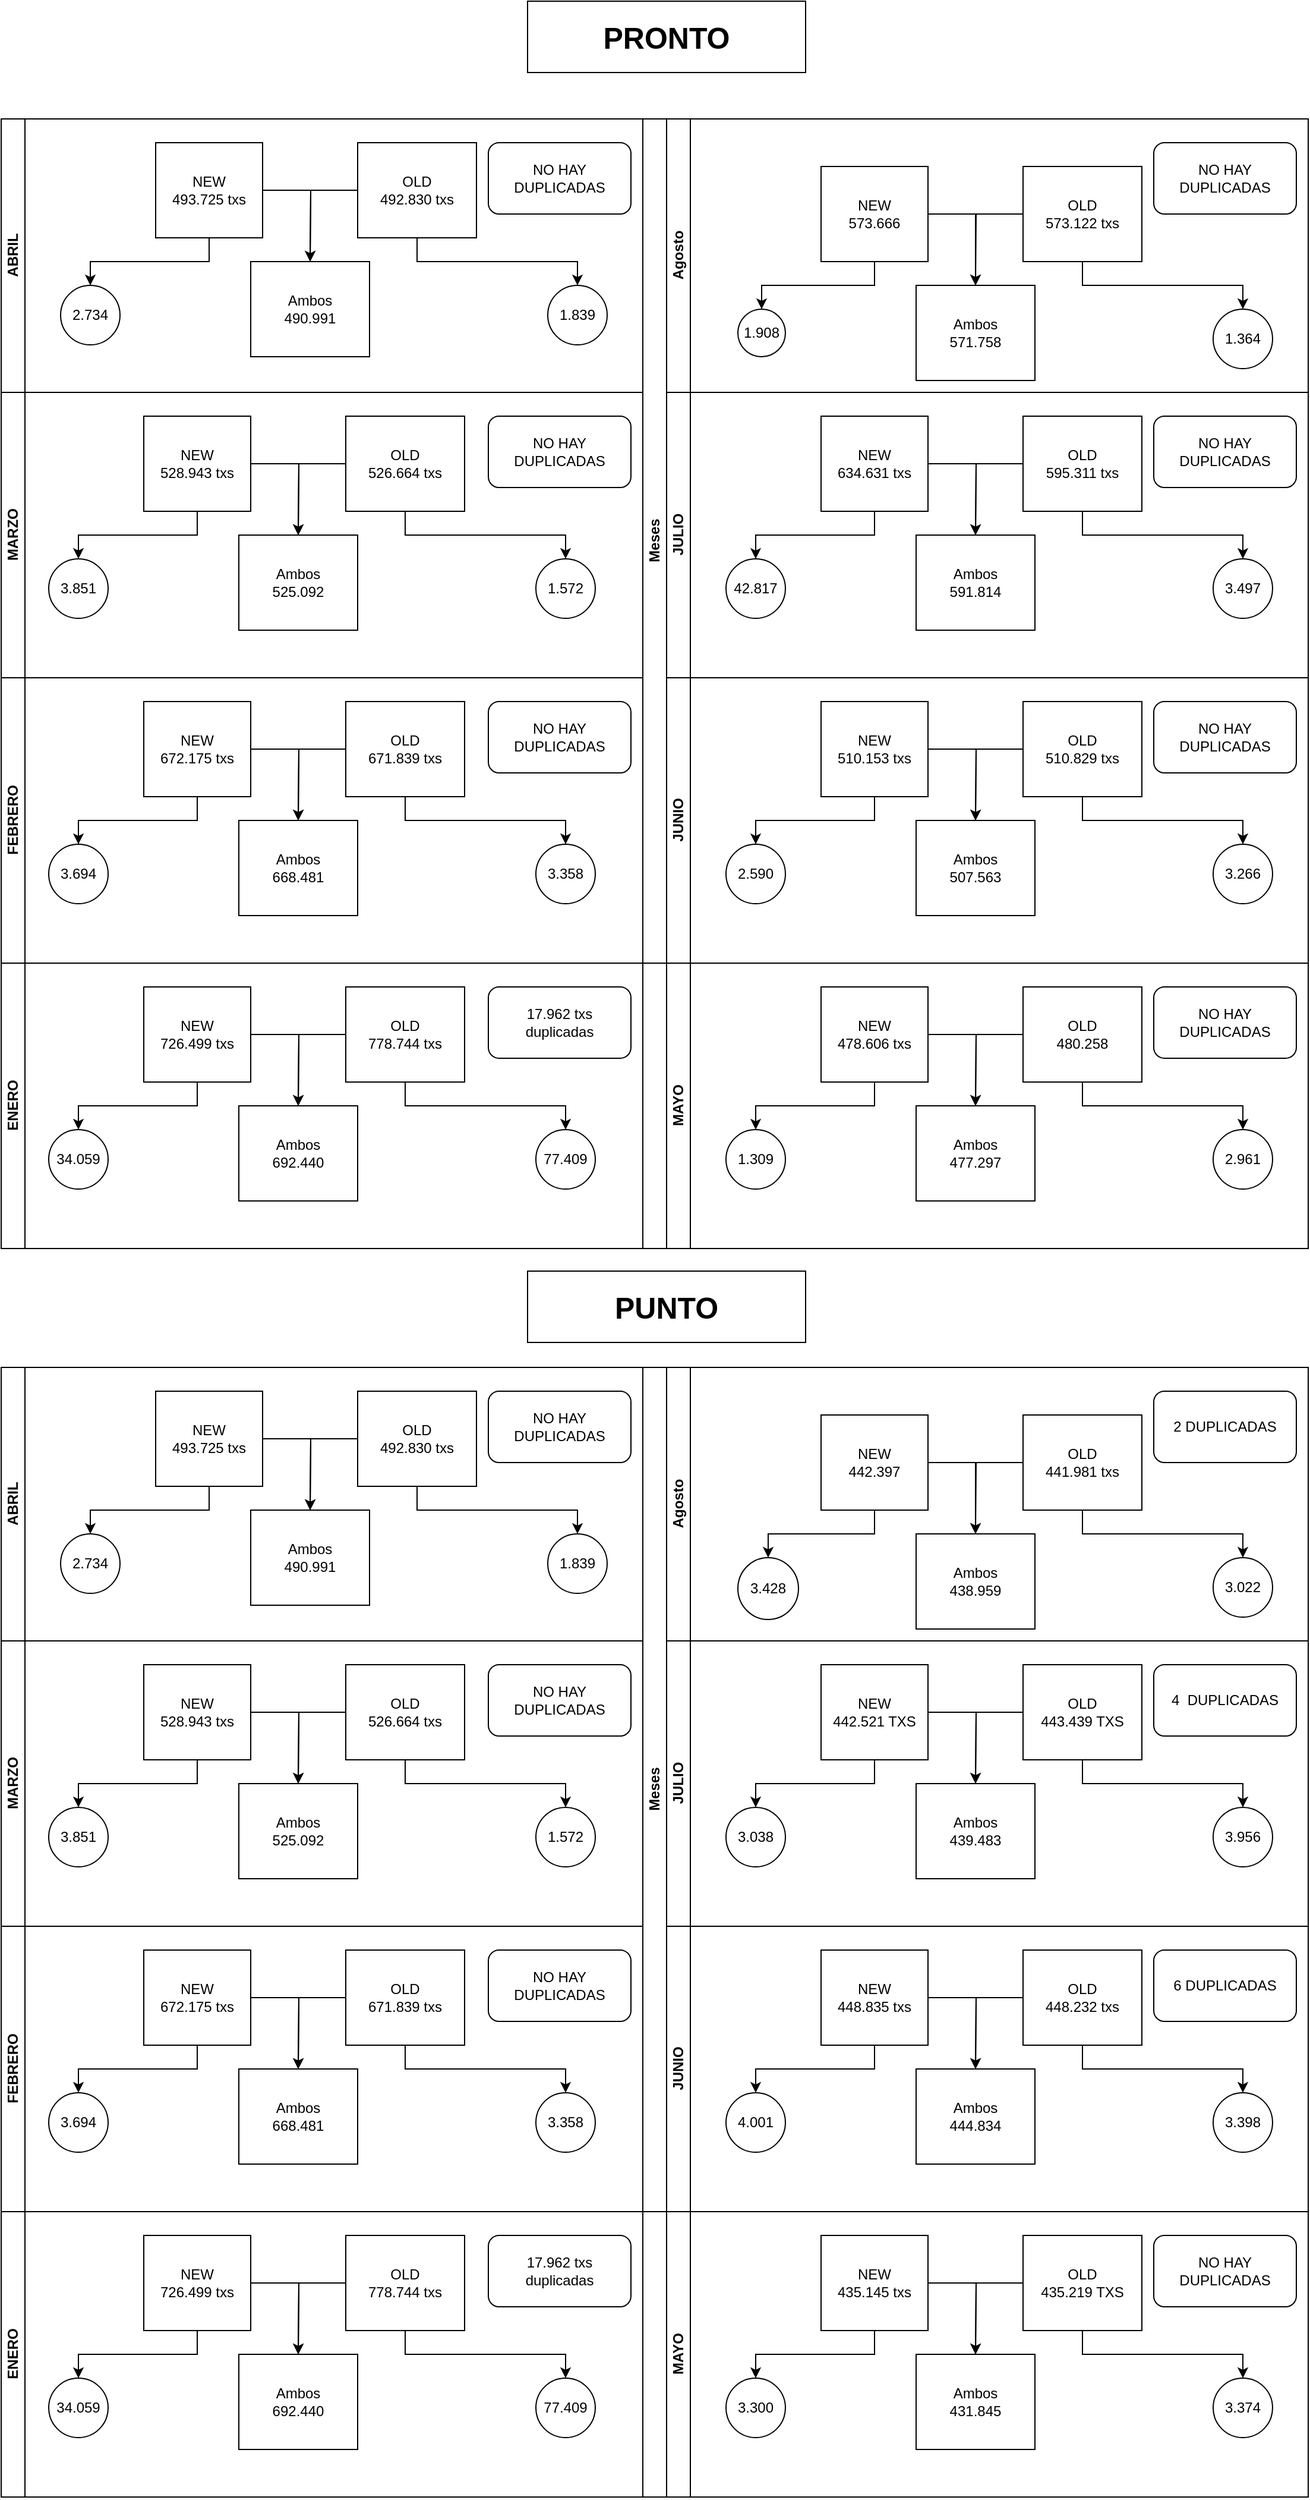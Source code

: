 <mxfile version="21.7.5" type="github">
  <diagram id="prtHgNgQTEPvFCAcTncT" name="Page-1">
    <mxGraphModel dx="1416" dy="818" grid="0" gridSize="10" guides="1" tooltips="1" connect="1" arrows="1" fold="1" page="0" pageScale="1" pageWidth="827" pageHeight="1169" background="#FFFFFF" math="0" shadow="0">
      <root>
        <mxCell id="0" />
        <mxCell id="1" parent="0" />
        <mxCell id="dNxyNK7c78bLwvsdeMH5-19" value="Meses" style="swimlane;html=1;childLayout=stackLayout;resizeParent=1;resizeParentMax=0;horizontal=0;startSize=20;horizontalStack=0;" parent="1" vertex="1">
          <mxGeometry x="120" y="130" width="560" height="710" as="geometry" />
        </mxCell>
        <mxCell id="dNxyNK7c78bLwvsdeMH5-20" value="Agosto" style="swimlane;html=1;startSize=20;horizontal=0;" parent="dNxyNK7c78bLwvsdeMH5-19" vertex="1">
          <mxGeometry x="20" width="540" height="230" as="geometry">
            <mxRectangle x="20" width="430" height="30" as="alternateBounds" />
          </mxGeometry>
        </mxCell>
        <mxCell id="dNxyNK7c78bLwvsdeMH5-23" value="1.908" style="ellipse;whiteSpace=wrap;html=1;" parent="dNxyNK7c78bLwvsdeMH5-20" vertex="1">
          <mxGeometry x="60" y="160" width="40" height="40" as="geometry" />
        </mxCell>
        <mxCell id="cmb3pofcOGrc_Z4E56Mk-3" style="edgeStyle=orthogonalEdgeStyle;rounded=0;orthogonalLoop=1;jettySize=auto;html=1;exitX=0.5;exitY=1;exitDx=0;exitDy=0;entryX=0.5;entryY=0;entryDx=0;entryDy=0;" parent="dNxyNK7c78bLwvsdeMH5-20" source="dNxyNK7c78bLwvsdeMH5-24" target="dNxyNK7c78bLwvsdeMH5-23" edge="1">
          <mxGeometry relative="1" as="geometry" />
        </mxCell>
        <mxCell id="cmb3pofcOGrc_Z4E56Mk-10" style="edgeStyle=orthogonalEdgeStyle;rounded=0;orthogonalLoop=1;jettySize=auto;html=1;exitX=1;exitY=0.5;exitDx=0;exitDy=0;entryX=0.5;entryY=0;entryDx=0;entryDy=0;" parent="dNxyNK7c78bLwvsdeMH5-20" source="dNxyNK7c78bLwvsdeMH5-24" target="cmb3pofcOGrc_Z4E56Mk-6" edge="1">
          <mxGeometry relative="1" as="geometry" />
        </mxCell>
        <mxCell id="dNxyNK7c78bLwvsdeMH5-24" value="NEW&lt;br&gt;573.666" style="rounded=0;whiteSpace=wrap;html=1;fontFamily=Helvetica;fontSize=12;fontColor=#000000;align=center;" parent="dNxyNK7c78bLwvsdeMH5-20" vertex="1">
          <mxGeometry x="130" y="40" width="90" height="80" as="geometry" />
        </mxCell>
        <mxCell id="cmb3pofcOGrc_Z4E56Mk-5" style="edgeStyle=orthogonalEdgeStyle;rounded=0;orthogonalLoop=1;jettySize=auto;html=1;exitX=0.5;exitY=1;exitDx=0;exitDy=0;entryX=0.5;entryY=0;entryDx=0;entryDy=0;" parent="dNxyNK7c78bLwvsdeMH5-20" source="dNxyNK7c78bLwvsdeMH5-30" target="dNxyNK7c78bLwvsdeMH5-32" edge="1">
          <mxGeometry relative="1" as="geometry" />
        </mxCell>
        <mxCell id="cmb3pofcOGrc_Z4E56Mk-11" style="edgeStyle=orthogonalEdgeStyle;rounded=0;orthogonalLoop=1;jettySize=auto;html=1;exitX=0;exitY=0.5;exitDx=0;exitDy=0;" parent="dNxyNK7c78bLwvsdeMH5-20" source="dNxyNK7c78bLwvsdeMH5-30" edge="1">
          <mxGeometry relative="1" as="geometry">
            <mxPoint x="260" y="140" as="targetPoint" />
          </mxGeometry>
        </mxCell>
        <mxCell id="dNxyNK7c78bLwvsdeMH5-30" value="OLD&lt;br&gt;573.122&amp;nbsp;txs" style="rounded=0;whiteSpace=wrap;html=1;fontFamily=Helvetica;fontSize=12;fontColor=#000000;align=center;" parent="dNxyNK7c78bLwvsdeMH5-20" vertex="1">
          <mxGeometry x="300" y="40" width="100" height="80" as="geometry" />
        </mxCell>
        <mxCell id="dNxyNK7c78bLwvsdeMH5-32" value="1.364" style="ellipse;whiteSpace=wrap;html=1;" parent="dNxyNK7c78bLwvsdeMH5-20" vertex="1">
          <mxGeometry x="460" y="160" width="50" height="50" as="geometry" />
        </mxCell>
        <mxCell id="cmb3pofcOGrc_Z4E56Mk-6" value="Ambos&lt;br&gt;571.758" style="rounded=0;whiteSpace=wrap;html=1;fontFamily=Helvetica;fontSize=12;fontColor=#000000;align=center;" parent="dNxyNK7c78bLwvsdeMH5-20" vertex="1">
          <mxGeometry x="210" y="140" width="100" height="80" as="geometry" />
        </mxCell>
        <mxCell id="cmb3pofcOGrc_Z4E56Mk-22" value="NO HAY DUPLICADAS" style="rounded=1;whiteSpace=wrap;html=1;" parent="dNxyNK7c78bLwvsdeMH5-20" vertex="1">
          <mxGeometry x="410" y="20" width="120" height="60" as="geometry" />
        </mxCell>
        <mxCell id="dNxyNK7c78bLwvsdeMH5-21" value="JULIO&lt;br&gt;" style="swimlane;html=1;startSize=20;horizontal=0;" parent="dNxyNK7c78bLwvsdeMH5-19" vertex="1">
          <mxGeometry x="20" y="230" width="540" height="240" as="geometry" />
        </mxCell>
        <mxCell id="cmb3pofcOGrc_Z4E56Mk-13" value="42.817" style="ellipse;whiteSpace=wrap;html=1;" parent="dNxyNK7c78bLwvsdeMH5-21" vertex="1">
          <mxGeometry x="50" y="140" width="50" height="50" as="geometry" />
        </mxCell>
        <mxCell id="cmb3pofcOGrc_Z4E56Mk-14" style="edgeStyle=orthogonalEdgeStyle;rounded=0;orthogonalLoop=1;jettySize=auto;html=1;exitX=0.5;exitY=1;exitDx=0;exitDy=0;entryX=0.5;entryY=0;entryDx=0;entryDy=0;" parent="dNxyNK7c78bLwvsdeMH5-21" source="cmb3pofcOGrc_Z4E56Mk-16" target="cmb3pofcOGrc_Z4E56Mk-13" edge="1">
          <mxGeometry relative="1" as="geometry" />
        </mxCell>
        <mxCell id="cmb3pofcOGrc_Z4E56Mk-15" style="edgeStyle=orthogonalEdgeStyle;rounded=0;orthogonalLoop=1;jettySize=auto;html=1;exitX=1;exitY=0.5;exitDx=0;exitDy=0;entryX=0.5;entryY=0;entryDx=0;entryDy=0;" parent="dNxyNK7c78bLwvsdeMH5-21" source="cmb3pofcOGrc_Z4E56Mk-16" edge="1">
          <mxGeometry relative="1" as="geometry">
            <mxPoint x="260" y="120" as="targetPoint" />
          </mxGeometry>
        </mxCell>
        <mxCell id="cmb3pofcOGrc_Z4E56Mk-16" value="NEW&lt;br&gt;634.631 txs" style="rounded=0;whiteSpace=wrap;html=1;fontFamily=Helvetica;fontSize=12;fontColor=#000000;align=center;" parent="dNxyNK7c78bLwvsdeMH5-21" vertex="1">
          <mxGeometry x="130" y="20" width="90" height="80" as="geometry" />
        </mxCell>
        <mxCell id="cmb3pofcOGrc_Z4E56Mk-18" style="edgeStyle=orthogonalEdgeStyle;rounded=0;orthogonalLoop=1;jettySize=auto;html=1;exitX=0;exitY=0.5;exitDx=0;exitDy=0;" parent="dNxyNK7c78bLwvsdeMH5-21" source="cmb3pofcOGrc_Z4E56Mk-19" edge="1">
          <mxGeometry relative="1" as="geometry">
            <mxPoint x="260" y="120" as="targetPoint" />
          </mxGeometry>
        </mxCell>
        <mxCell id="cmb3pofcOGrc_Z4E56Mk-19" value="OLD&lt;br&gt;595.311 txs" style="rounded=0;whiteSpace=wrap;html=1;fontFamily=Helvetica;fontSize=12;fontColor=#000000;align=center;" parent="dNxyNK7c78bLwvsdeMH5-21" vertex="1">
          <mxGeometry x="300" y="20" width="100" height="80" as="geometry" />
        </mxCell>
        <mxCell id="cmb3pofcOGrc_Z4E56Mk-20" value="3.497" style="ellipse;whiteSpace=wrap;html=1;" parent="dNxyNK7c78bLwvsdeMH5-21" vertex="1">
          <mxGeometry x="460" y="140" width="50" height="50" as="geometry" />
        </mxCell>
        <mxCell id="cmb3pofcOGrc_Z4E56Mk-17" style="edgeStyle=orthogonalEdgeStyle;rounded=0;orthogonalLoop=1;jettySize=auto;html=1;exitX=0.5;exitY=1;exitDx=0;exitDy=0;entryX=0.5;entryY=0;entryDx=0;entryDy=0;" parent="dNxyNK7c78bLwvsdeMH5-21" source="cmb3pofcOGrc_Z4E56Mk-19" target="cmb3pofcOGrc_Z4E56Mk-20" edge="1">
          <mxGeometry relative="1" as="geometry" />
        </mxCell>
        <mxCell id="cmb3pofcOGrc_Z4E56Mk-23" value="NO HAY DUPLICADAS" style="rounded=1;whiteSpace=wrap;html=1;" parent="dNxyNK7c78bLwvsdeMH5-21" vertex="1">
          <mxGeometry x="410" y="20" width="120" height="60" as="geometry" />
        </mxCell>
        <mxCell id="cmb3pofcOGrc_Z4E56Mk-24" value="Ambos&lt;br&gt;591.814" style="rounded=0;whiteSpace=wrap;html=1;fontFamily=Helvetica;fontSize=12;fontColor=#000000;align=center;" parent="dNxyNK7c78bLwvsdeMH5-21" vertex="1">
          <mxGeometry x="210" y="120" width="100" height="80" as="geometry" />
        </mxCell>
        <mxCell id="dNxyNK7c78bLwvsdeMH5-22" value="JUNIO" style="swimlane;html=1;startSize=20;horizontal=0;" parent="dNxyNK7c78bLwvsdeMH5-19" vertex="1">
          <mxGeometry x="20" y="470" width="540" height="240" as="geometry" />
        </mxCell>
        <mxCell id="cmb3pofcOGrc_Z4E56Mk-25" value="2.590" style="ellipse;whiteSpace=wrap;html=1;" parent="dNxyNK7c78bLwvsdeMH5-22" vertex="1">
          <mxGeometry x="50" y="140" width="50" height="50" as="geometry" />
        </mxCell>
        <mxCell id="cmb3pofcOGrc_Z4E56Mk-26" style="edgeStyle=orthogonalEdgeStyle;rounded=0;orthogonalLoop=1;jettySize=auto;html=1;exitX=0.5;exitY=1;exitDx=0;exitDy=0;entryX=0.5;entryY=0;entryDx=0;entryDy=0;" parent="dNxyNK7c78bLwvsdeMH5-22" source="cmb3pofcOGrc_Z4E56Mk-28" target="cmb3pofcOGrc_Z4E56Mk-25" edge="1">
          <mxGeometry relative="1" as="geometry" />
        </mxCell>
        <mxCell id="cmb3pofcOGrc_Z4E56Mk-27" style="edgeStyle=orthogonalEdgeStyle;rounded=0;orthogonalLoop=1;jettySize=auto;html=1;exitX=1;exitY=0.5;exitDx=0;exitDy=0;entryX=0.5;entryY=0;entryDx=0;entryDy=0;" parent="dNxyNK7c78bLwvsdeMH5-22" source="cmb3pofcOGrc_Z4E56Mk-28" edge="1">
          <mxGeometry relative="1" as="geometry">
            <mxPoint x="260" y="120" as="targetPoint" />
          </mxGeometry>
        </mxCell>
        <mxCell id="cmb3pofcOGrc_Z4E56Mk-28" value="NEW&lt;br&gt;510.153 txs" style="rounded=0;whiteSpace=wrap;html=1;fontFamily=Helvetica;fontSize=12;fontColor=#000000;align=center;" parent="dNxyNK7c78bLwvsdeMH5-22" vertex="1">
          <mxGeometry x="130" y="20" width="90" height="80" as="geometry" />
        </mxCell>
        <mxCell id="cmb3pofcOGrc_Z4E56Mk-29" style="edgeStyle=orthogonalEdgeStyle;rounded=0;orthogonalLoop=1;jettySize=auto;html=1;exitX=0;exitY=0.5;exitDx=0;exitDy=0;" parent="dNxyNK7c78bLwvsdeMH5-22" source="cmb3pofcOGrc_Z4E56Mk-30" edge="1">
          <mxGeometry relative="1" as="geometry">
            <mxPoint x="260" y="120" as="targetPoint" />
          </mxGeometry>
        </mxCell>
        <mxCell id="cmb3pofcOGrc_Z4E56Mk-30" value="OLD&lt;br&gt;510.829 txs" style="rounded=0;whiteSpace=wrap;html=1;fontFamily=Helvetica;fontSize=12;fontColor=#000000;align=center;" parent="dNxyNK7c78bLwvsdeMH5-22" vertex="1">
          <mxGeometry x="300" y="20" width="100" height="80" as="geometry" />
        </mxCell>
        <mxCell id="cmb3pofcOGrc_Z4E56Mk-31" value="3.266" style="ellipse;whiteSpace=wrap;html=1;" parent="dNxyNK7c78bLwvsdeMH5-22" vertex="1">
          <mxGeometry x="460" y="140" width="50" height="50" as="geometry" />
        </mxCell>
        <mxCell id="cmb3pofcOGrc_Z4E56Mk-32" style="edgeStyle=orthogonalEdgeStyle;rounded=0;orthogonalLoop=1;jettySize=auto;html=1;exitX=0.5;exitY=1;exitDx=0;exitDy=0;entryX=0.5;entryY=0;entryDx=0;entryDy=0;" parent="dNxyNK7c78bLwvsdeMH5-22" source="cmb3pofcOGrc_Z4E56Mk-30" target="cmb3pofcOGrc_Z4E56Mk-31" edge="1">
          <mxGeometry relative="1" as="geometry" />
        </mxCell>
        <mxCell id="cmb3pofcOGrc_Z4E56Mk-33" value="NO HAY DUPLICADAS" style="rounded=1;whiteSpace=wrap;html=1;" parent="dNxyNK7c78bLwvsdeMH5-22" vertex="1">
          <mxGeometry x="410" y="20" width="120" height="60" as="geometry" />
        </mxCell>
        <mxCell id="cmb3pofcOGrc_Z4E56Mk-34" value="Ambos&lt;br&gt;507.563" style="rounded=0;whiteSpace=wrap;html=1;fontFamily=Helvetica;fontSize=12;fontColor=#000000;align=center;" parent="dNxyNK7c78bLwvsdeMH5-22" vertex="1">
          <mxGeometry x="210" y="120" width="100" height="80" as="geometry" />
        </mxCell>
        <mxCell id="cmb3pofcOGrc_Z4E56Mk-35" value="MAYO" style="swimlane;html=1;startSize=20;horizontal=0;" parent="1" vertex="1">
          <mxGeometry x="140" y="840" width="540" height="240" as="geometry" />
        </mxCell>
        <mxCell id="cmb3pofcOGrc_Z4E56Mk-36" value="1.309" style="ellipse;whiteSpace=wrap;html=1;" parent="cmb3pofcOGrc_Z4E56Mk-35" vertex="1">
          <mxGeometry x="50" y="140" width="50" height="50" as="geometry" />
        </mxCell>
        <mxCell id="cmb3pofcOGrc_Z4E56Mk-37" style="edgeStyle=orthogonalEdgeStyle;rounded=0;orthogonalLoop=1;jettySize=auto;html=1;exitX=0.5;exitY=1;exitDx=0;exitDy=0;entryX=0.5;entryY=0;entryDx=0;entryDy=0;" parent="cmb3pofcOGrc_Z4E56Mk-35" source="cmb3pofcOGrc_Z4E56Mk-39" target="cmb3pofcOGrc_Z4E56Mk-36" edge="1">
          <mxGeometry relative="1" as="geometry" />
        </mxCell>
        <mxCell id="cmb3pofcOGrc_Z4E56Mk-38" style="edgeStyle=orthogonalEdgeStyle;rounded=0;orthogonalLoop=1;jettySize=auto;html=1;exitX=1;exitY=0.5;exitDx=0;exitDy=0;entryX=0.5;entryY=0;entryDx=0;entryDy=0;" parent="cmb3pofcOGrc_Z4E56Mk-35" source="cmb3pofcOGrc_Z4E56Mk-39" edge="1">
          <mxGeometry relative="1" as="geometry">
            <mxPoint x="260" y="120" as="targetPoint" />
          </mxGeometry>
        </mxCell>
        <mxCell id="cmb3pofcOGrc_Z4E56Mk-39" value="NEW&lt;br&gt;478.606 txs" style="rounded=0;whiteSpace=wrap;html=1;fontFamily=Helvetica;fontSize=12;fontColor=#000000;align=center;" parent="cmb3pofcOGrc_Z4E56Mk-35" vertex="1">
          <mxGeometry x="130" y="20" width="90" height="80" as="geometry" />
        </mxCell>
        <mxCell id="cmb3pofcOGrc_Z4E56Mk-40" style="edgeStyle=orthogonalEdgeStyle;rounded=0;orthogonalLoop=1;jettySize=auto;html=1;exitX=0;exitY=0.5;exitDx=0;exitDy=0;" parent="cmb3pofcOGrc_Z4E56Mk-35" source="cmb3pofcOGrc_Z4E56Mk-41" edge="1">
          <mxGeometry relative="1" as="geometry">
            <mxPoint x="260" y="120" as="targetPoint" />
          </mxGeometry>
        </mxCell>
        <mxCell id="cmb3pofcOGrc_Z4E56Mk-41" value="OLD&lt;br&gt;480.258" style="rounded=0;whiteSpace=wrap;html=1;fontFamily=Helvetica;fontSize=12;fontColor=#000000;align=center;" parent="cmb3pofcOGrc_Z4E56Mk-35" vertex="1">
          <mxGeometry x="300" y="20" width="100" height="80" as="geometry" />
        </mxCell>
        <mxCell id="cmb3pofcOGrc_Z4E56Mk-42" value="2.961" style="ellipse;whiteSpace=wrap;html=1;" parent="cmb3pofcOGrc_Z4E56Mk-35" vertex="1">
          <mxGeometry x="460" y="140" width="50" height="50" as="geometry" />
        </mxCell>
        <mxCell id="cmb3pofcOGrc_Z4E56Mk-43" style="edgeStyle=orthogonalEdgeStyle;rounded=0;orthogonalLoop=1;jettySize=auto;html=1;exitX=0.5;exitY=1;exitDx=0;exitDy=0;entryX=0.5;entryY=0;entryDx=0;entryDy=0;" parent="cmb3pofcOGrc_Z4E56Mk-35" source="cmb3pofcOGrc_Z4E56Mk-41" target="cmb3pofcOGrc_Z4E56Mk-42" edge="1">
          <mxGeometry relative="1" as="geometry" />
        </mxCell>
        <mxCell id="cmb3pofcOGrc_Z4E56Mk-44" value="NO HAY DUPLICADAS" style="rounded=1;whiteSpace=wrap;html=1;" parent="cmb3pofcOGrc_Z4E56Mk-35" vertex="1">
          <mxGeometry x="410" y="20" width="120" height="60" as="geometry" />
        </mxCell>
        <mxCell id="cmb3pofcOGrc_Z4E56Mk-45" value="Ambos&lt;br&gt;477.297" style="rounded=0;whiteSpace=wrap;html=1;fontFamily=Helvetica;fontSize=12;fontColor=#000000;align=center;" parent="cmb3pofcOGrc_Z4E56Mk-35" vertex="1">
          <mxGeometry x="210" y="120" width="100" height="80" as="geometry" />
        </mxCell>
        <mxCell id="cmb3pofcOGrc_Z4E56Mk-46" value="ABRIL" style="swimlane;html=1;startSize=20;horizontal=0;" parent="1" vertex="1">
          <mxGeometry x="-420" y="130" width="540" height="230" as="geometry" />
        </mxCell>
        <mxCell id="cmb3pofcOGrc_Z4E56Mk-47" value="2.734" style="ellipse;whiteSpace=wrap;html=1;" parent="cmb3pofcOGrc_Z4E56Mk-46" vertex="1">
          <mxGeometry x="50" y="140" width="50" height="50" as="geometry" />
        </mxCell>
        <mxCell id="cmb3pofcOGrc_Z4E56Mk-48" style="edgeStyle=orthogonalEdgeStyle;rounded=0;orthogonalLoop=1;jettySize=auto;html=1;exitX=0.5;exitY=1;exitDx=0;exitDy=0;entryX=0.5;entryY=0;entryDx=0;entryDy=0;" parent="cmb3pofcOGrc_Z4E56Mk-46" source="cmb3pofcOGrc_Z4E56Mk-50" target="cmb3pofcOGrc_Z4E56Mk-47" edge="1">
          <mxGeometry relative="1" as="geometry" />
        </mxCell>
        <mxCell id="cmb3pofcOGrc_Z4E56Mk-49" style="edgeStyle=orthogonalEdgeStyle;rounded=0;orthogonalLoop=1;jettySize=auto;html=1;exitX=1;exitY=0.5;exitDx=0;exitDy=0;entryX=0.5;entryY=0;entryDx=0;entryDy=0;" parent="cmb3pofcOGrc_Z4E56Mk-46" source="cmb3pofcOGrc_Z4E56Mk-50" edge="1">
          <mxGeometry relative="1" as="geometry">
            <mxPoint x="260" y="120" as="targetPoint" />
          </mxGeometry>
        </mxCell>
        <mxCell id="cmb3pofcOGrc_Z4E56Mk-50" value="NEW&lt;br&gt;493.725 txs" style="rounded=0;whiteSpace=wrap;html=1;fontFamily=Helvetica;fontSize=12;fontColor=#000000;align=center;" parent="cmb3pofcOGrc_Z4E56Mk-46" vertex="1">
          <mxGeometry x="130" y="20" width="90" height="80" as="geometry" />
        </mxCell>
        <mxCell id="cmb3pofcOGrc_Z4E56Mk-51" style="edgeStyle=orthogonalEdgeStyle;rounded=0;orthogonalLoop=1;jettySize=auto;html=1;exitX=0;exitY=0.5;exitDx=0;exitDy=0;" parent="cmb3pofcOGrc_Z4E56Mk-46" source="cmb3pofcOGrc_Z4E56Mk-52" edge="1">
          <mxGeometry relative="1" as="geometry">
            <mxPoint x="260" y="120" as="targetPoint" />
          </mxGeometry>
        </mxCell>
        <mxCell id="cmb3pofcOGrc_Z4E56Mk-52" value="OLD&lt;br&gt;492.830 txs" style="rounded=0;whiteSpace=wrap;html=1;fontFamily=Helvetica;fontSize=12;fontColor=#000000;align=center;" parent="cmb3pofcOGrc_Z4E56Mk-46" vertex="1">
          <mxGeometry x="300" y="20" width="100" height="80" as="geometry" />
        </mxCell>
        <mxCell id="cmb3pofcOGrc_Z4E56Mk-53" value="1.839" style="ellipse;whiteSpace=wrap;html=1;" parent="cmb3pofcOGrc_Z4E56Mk-46" vertex="1">
          <mxGeometry x="460" y="140" width="50" height="50" as="geometry" />
        </mxCell>
        <mxCell id="cmb3pofcOGrc_Z4E56Mk-54" style="edgeStyle=orthogonalEdgeStyle;rounded=0;orthogonalLoop=1;jettySize=auto;html=1;exitX=0.5;exitY=1;exitDx=0;exitDy=0;entryX=0.5;entryY=0;entryDx=0;entryDy=0;" parent="cmb3pofcOGrc_Z4E56Mk-46" source="cmb3pofcOGrc_Z4E56Mk-52" target="cmb3pofcOGrc_Z4E56Mk-53" edge="1">
          <mxGeometry relative="1" as="geometry" />
        </mxCell>
        <mxCell id="cmb3pofcOGrc_Z4E56Mk-55" value="NO HAY DUPLICADAS" style="rounded=1;whiteSpace=wrap;html=1;" parent="cmb3pofcOGrc_Z4E56Mk-46" vertex="1">
          <mxGeometry x="410" y="20" width="120" height="60" as="geometry" />
        </mxCell>
        <mxCell id="cmb3pofcOGrc_Z4E56Mk-56" value="Ambos&lt;br&gt;490.991" style="rounded=0;whiteSpace=wrap;html=1;fontFamily=Helvetica;fontSize=12;fontColor=#000000;align=center;" parent="cmb3pofcOGrc_Z4E56Mk-46" vertex="1">
          <mxGeometry x="210" y="120" width="100" height="80" as="geometry" />
        </mxCell>
        <mxCell id="cmb3pofcOGrc_Z4E56Mk-57" value="MARZO" style="swimlane;html=1;startSize=20;horizontal=0;" parent="1" vertex="1">
          <mxGeometry x="-420" y="360" width="540" height="240" as="geometry">
            <mxRectangle x="-420" y="120" width="40" height="70" as="alternateBounds" />
          </mxGeometry>
        </mxCell>
        <mxCell id="cmb3pofcOGrc_Z4E56Mk-58" value="3.851" style="ellipse;whiteSpace=wrap;html=1;" parent="cmb3pofcOGrc_Z4E56Mk-57" vertex="1">
          <mxGeometry x="40" y="140" width="50" height="50" as="geometry" />
        </mxCell>
        <mxCell id="cmb3pofcOGrc_Z4E56Mk-59" style="edgeStyle=orthogonalEdgeStyle;rounded=0;orthogonalLoop=1;jettySize=auto;html=1;exitX=0.5;exitY=1;exitDx=0;exitDy=0;entryX=0.5;entryY=0;entryDx=0;entryDy=0;" parent="cmb3pofcOGrc_Z4E56Mk-57" source="cmb3pofcOGrc_Z4E56Mk-61" target="cmb3pofcOGrc_Z4E56Mk-58" edge="1">
          <mxGeometry relative="1" as="geometry" />
        </mxCell>
        <mxCell id="cmb3pofcOGrc_Z4E56Mk-60" style="edgeStyle=orthogonalEdgeStyle;rounded=0;orthogonalLoop=1;jettySize=auto;html=1;exitX=1;exitY=0.5;exitDx=0;exitDy=0;entryX=0.5;entryY=0;entryDx=0;entryDy=0;" parent="cmb3pofcOGrc_Z4E56Mk-57" source="cmb3pofcOGrc_Z4E56Mk-61" edge="1">
          <mxGeometry relative="1" as="geometry">
            <mxPoint x="250" y="120" as="targetPoint" />
          </mxGeometry>
        </mxCell>
        <mxCell id="cmb3pofcOGrc_Z4E56Mk-61" value="NEW&lt;br&gt;528.943 txs" style="rounded=0;whiteSpace=wrap;html=1;fontFamily=Helvetica;fontSize=12;fontColor=#000000;align=center;" parent="cmb3pofcOGrc_Z4E56Mk-57" vertex="1">
          <mxGeometry x="120" y="20" width="90" height="80" as="geometry" />
        </mxCell>
        <mxCell id="cmb3pofcOGrc_Z4E56Mk-62" style="edgeStyle=orthogonalEdgeStyle;rounded=0;orthogonalLoop=1;jettySize=auto;html=1;exitX=0;exitY=0.5;exitDx=0;exitDy=0;" parent="cmb3pofcOGrc_Z4E56Mk-57" source="cmb3pofcOGrc_Z4E56Mk-63" edge="1">
          <mxGeometry relative="1" as="geometry">
            <mxPoint x="250" y="120" as="targetPoint" />
          </mxGeometry>
        </mxCell>
        <mxCell id="cmb3pofcOGrc_Z4E56Mk-63" value="OLD&lt;br&gt;526.664 txs" style="rounded=0;whiteSpace=wrap;html=1;fontFamily=Helvetica;fontSize=12;fontColor=#000000;align=center;" parent="cmb3pofcOGrc_Z4E56Mk-57" vertex="1">
          <mxGeometry x="290" y="20" width="100" height="80" as="geometry" />
        </mxCell>
        <mxCell id="cmb3pofcOGrc_Z4E56Mk-64" value="1.572" style="ellipse;whiteSpace=wrap;html=1;" parent="cmb3pofcOGrc_Z4E56Mk-57" vertex="1">
          <mxGeometry x="450" y="140" width="50" height="50" as="geometry" />
        </mxCell>
        <mxCell id="cmb3pofcOGrc_Z4E56Mk-65" style="edgeStyle=orthogonalEdgeStyle;rounded=0;orthogonalLoop=1;jettySize=auto;html=1;exitX=0.5;exitY=1;exitDx=0;exitDy=0;entryX=0.5;entryY=0;entryDx=0;entryDy=0;" parent="cmb3pofcOGrc_Z4E56Mk-57" source="cmb3pofcOGrc_Z4E56Mk-63" target="cmb3pofcOGrc_Z4E56Mk-64" edge="1">
          <mxGeometry relative="1" as="geometry" />
        </mxCell>
        <mxCell id="cmb3pofcOGrc_Z4E56Mk-66" value="NO HAY DUPLICADAS" style="rounded=1;whiteSpace=wrap;html=1;" parent="cmb3pofcOGrc_Z4E56Mk-57" vertex="1">
          <mxGeometry x="410" y="20" width="120" height="60" as="geometry" />
        </mxCell>
        <mxCell id="cmb3pofcOGrc_Z4E56Mk-67" value="Ambos&lt;br&gt;525.092" style="rounded=0;whiteSpace=wrap;html=1;fontFamily=Helvetica;fontSize=12;fontColor=#000000;align=center;" parent="cmb3pofcOGrc_Z4E56Mk-57" vertex="1">
          <mxGeometry x="200" y="120" width="100" height="80" as="geometry" />
        </mxCell>
        <mxCell id="cmb3pofcOGrc_Z4E56Mk-68" value="FEBRERO" style="swimlane;html=1;startSize=20;horizontal=0;" parent="1" vertex="1">
          <mxGeometry x="-420" y="600" width="540" height="240" as="geometry">
            <mxRectangle x="-420" y="120" width="40" height="70" as="alternateBounds" />
          </mxGeometry>
        </mxCell>
        <mxCell id="cmb3pofcOGrc_Z4E56Mk-69" value="3.694" style="ellipse;whiteSpace=wrap;html=1;" parent="cmb3pofcOGrc_Z4E56Mk-68" vertex="1">
          <mxGeometry x="40" y="140" width="50" height="50" as="geometry" />
        </mxCell>
        <mxCell id="cmb3pofcOGrc_Z4E56Mk-70" style="edgeStyle=orthogonalEdgeStyle;rounded=0;orthogonalLoop=1;jettySize=auto;html=1;exitX=0.5;exitY=1;exitDx=0;exitDy=0;entryX=0.5;entryY=0;entryDx=0;entryDy=0;" parent="cmb3pofcOGrc_Z4E56Mk-68" source="cmb3pofcOGrc_Z4E56Mk-72" target="cmb3pofcOGrc_Z4E56Mk-69" edge="1">
          <mxGeometry relative="1" as="geometry" />
        </mxCell>
        <mxCell id="cmb3pofcOGrc_Z4E56Mk-71" style="edgeStyle=orthogonalEdgeStyle;rounded=0;orthogonalLoop=1;jettySize=auto;html=1;exitX=1;exitY=0.5;exitDx=0;exitDy=0;entryX=0.5;entryY=0;entryDx=0;entryDy=0;" parent="cmb3pofcOGrc_Z4E56Mk-68" source="cmb3pofcOGrc_Z4E56Mk-72" edge="1">
          <mxGeometry relative="1" as="geometry">
            <mxPoint x="250" y="120" as="targetPoint" />
          </mxGeometry>
        </mxCell>
        <mxCell id="cmb3pofcOGrc_Z4E56Mk-72" value="NEW&lt;br&gt;672.175 txs" style="rounded=0;whiteSpace=wrap;html=1;fontFamily=Helvetica;fontSize=12;fontColor=#000000;align=center;" parent="cmb3pofcOGrc_Z4E56Mk-68" vertex="1">
          <mxGeometry x="120" y="20" width="90" height="80" as="geometry" />
        </mxCell>
        <mxCell id="cmb3pofcOGrc_Z4E56Mk-73" style="edgeStyle=orthogonalEdgeStyle;rounded=0;orthogonalLoop=1;jettySize=auto;html=1;exitX=0;exitY=0.5;exitDx=0;exitDy=0;" parent="cmb3pofcOGrc_Z4E56Mk-68" source="cmb3pofcOGrc_Z4E56Mk-74" edge="1">
          <mxGeometry relative="1" as="geometry">
            <mxPoint x="250" y="120" as="targetPoint" />
          </mxGeometry>
        </mxCell>
        <mxCell id="cmb3pofcOGrc_Z4E56Mk-74" value="OLD&lt;br&gt;671.839&amp;nbsp;txs" style="rounded=0;whiteSpace=wrap;html=1;fontFamily=Helvetica;fontSize=12;fontColor=#000000;align=center;" parent="cmb3pofcOGrc_Z4E56Mk-68" vertex="1">
          <mxGeometry x="290" y="20" width="100" height="80" as="geometry" />
        </mxCell>
        <mxCell id="cmb3pofcOGrc_Z4E56Mk-75" value="3.358" style="ellipse;whiteSpace=wrap;html=1;" parent="cmb3pofcOGrc_Z4E56Mk-68" vertex="1">
          <mxGeometry x="450" y="140" width="50" height="50" as="geometry" />
        </mxCell>
        <mxCell id="cmb3pofcOGrc_Z4E56Mk-76" style="edgeStyle=orthogonalEdgeStyle;rounded=0;orthogonalLoop=1;jettySize=auto;html=1;exitX=0.5;exitY=1;exitDx=0;exitDy=0;entryX=0.5;entryY=0;entryDx=0;entryDy=0;" parent="cmb3pofcOGrc_Z4E56Mk-68" source="cmb3pofcOGrc_Z4E56Mk-74" target="cmb3pofcOGrc_Z4E56Mk-75" edge="1">
          <mxGeometry relative="1" as="geometry" />
        </mxCell>
        <mxCell id="cmb3pofcOGrc_Z4E56Mk-77" value="NO HAY DUPLICADAS" style="rounded=1;whiteSpace=wrap;html=1;" parent="cmb3pofcOGrc_Z4E56Mk-68" vertex="1">
          <mxGeometry x="410" y="20" width="120" height="60" as="geometry" />
        </mxCell>
        <mxCell id="cmb3pofcOGrc_Z4E56Mk-78" value="Ambos&lt;br&gt;668.481" style="rounded=0;whiteSpace=wrap;html=1;fontFamily=Helvetica;fontSize=12;fontColor=#000000;align=center;" parent="cmb3pofcOGrc_Z4E56Mk-68" vertex="1">
          <mxGeometry x="200" y="120" width="100" height="80" as="geometry" />
        </mxCell>
        <mxCell id="cmb3pofcOGrc_Z4E56Mk-79" value="ENERO" style="swimlane;html=1;startSize=20;horizontal=0;" parent="1" vertex="1">
          <mxGeometry x="-420" y="840" width="540" height="240" as="geometry">
            <mxRectangle x="-420" y="120" width="40" height="70" as="alternateBounds" />
          </mxGeometry>
        </mxCell>
        <mxCell id="cmb3pofcOGrc_Z4E56Mk-80" value="34.059" style="ellipse;whiteSpace=wrap;html=1;" parent="cmb3pofcOGrc_Z4E56Mk-79" vertex="1">
          <mxGeometry x="40" y="140" width="50" height="50" as="geometry" />
        </mxCell>
        <mxCell id="cmb3pofcOGrc_Z4E56Mk-81" style="edgeStyle=orthogonalEdgeStyle;rounded=0;orthogonalLoop=1;jettySize=auto;html=1;exitX=0.5;exitY=1;exitDx=0;exitDy=0;entryX=0.5;entryY=0;entryDx=0;entryDy=0;" parent="cmb3pofcOGrc_Z4E56Mk-79" source="cmb3pofcOGrc_Z4E56Mk-83" target="cmb3pofcOGrc_Z4E56Mk-80" edge="1">
          <mxGeometry relative="1" as="geometry" />
        </mxCell>
        <mxCell id="cmb3pofcOGrc_Z4E56Mk-82" style="edgeStyle=orthogonalEdgeStyle;rounded=0;orthogonalLoop=1;jettySize=auto;html=1;exitX=1;exitY=0.5;exitDx=0;exitDy=0;entryX=0.5;entryY=0;entryDx=0;entryDy=0;" parent="cmb3pofcOGrc_Z4E56Mk-79" source="cmb3pofcOGrc_Z4E56Mk-83" edge="1">
          <mxGeometry relative="1" as="geometry">
            <mxPoint x="250" y="120" as="targetPoint" />
          </mxGeometry>
        </mxCell>
        <mxCell id="cmb3pofcOGrc_Z4E56Mk-83" value="NEW&lt;br&gt;726.499 txs" style="rounded=0;whiteSpace=wrap;html=1;fontFamily=Helvetica;fontSize=12;fontColor=#000000;align=center;" parent="cmb3pofcOGrc_Z4E56Mk-79" vertex="1">
          <mxGeometry x="120" y="20" width="90" height="80" as="geometry" />
        </mxCell>
        <mxCell id="cmb3pofcOGrc_Z4E56Mk-84" style="edgeStyle=orthogonalEdgeStyle;rounded=0;orthogonalLoop=1;jettySize=auto;html=1;exitX=0;exitY=0.5;exitDx=0;exitDy=0;" parent="cmb3pofcOGrc_Z4E56Mk-79" source="cmb3pofcOGrc_Z4E56Mk-85" edge="1">
          <mxGeometry relative="1" as="geometry">
            <mxPoint x="250" y="120" as="targetPoint" />
          </mxGeometry>
        </mxCell>
        <mxCell id="cmb3pofcOGrc_Z4E56Mk-85" value="OLD&lt;br&gt;778.744&amp;nbsp;txs" style="rounded=0;whiteSpace=wrap;html=1;fontFamily=Helvetica;fontSize=12;fontColor=#000000;align=center;" parent="cmb3pofcOGrc_Z4E56Mk-79" vertex="1">
          <mxGeometry x="290" y="20" width="100" height="80" as="geometry" />
        </mxCell>
        <mxCell id="cmb3pofcOGrc_Z4E56Mk-86" value="77.409" style="ellipse;whiteSpace=wrap;html=1;" parent="cmb3pofcOGrc_Z4E56Mk-79" vertex="1">
          <mxGeometry x="450" y="140" width="50" height="50" as="geometry" />
        </mxCell>
        <mxCell id="cmb3pofcOGrc_Z4E56Mk-87" style="edgeStyle=orthogonalEdgeStyle;rounded=0;orthogonalLoop=1;jettySize=auto;html=1;exitX=0.5;exitY=1;exitDx=0;exitDy=0;entryX=0.5;entryY=0;entryDx=0;entryDy=0;" parent="cmb3pofcOGrc_Z4E56Mk-79" source="cmb3pofcOGrc_Z4E56Mk-85" target="cmb3pofcOGrc_Z4E56Mk-86" edge="1">
          <mxGeometry relative="1" as="geometry" />
        </mxCell>
        <mxCell id="cmb3pofcOGrc_Z4E56Mk-88" value="17.962 txs &lt;br&gt;duplicadas" style="rounded=1;whiteSpace=wrap;html=1;" parent="cmb3pofcOGrc_Z4E56Mk-79" vertex="1">
          <mxGeometry x="410" y="20" width="120" height="60" as="geometry" />
        </mxCell>
        <mxCell id="cmb3pofcOGrc_Z4E56Mk-89" value="Ambos&lt;br&gt;692.440" style="rounded=0;whiteSpace=wrap;html=1;fontFamily=Helvetica;fontSize=12;fontColor=#000000;align=center;" parent="cmb3pofcOGrc_Z4E56Mk-79" vertex="1">
          <mxGeometry x="200" y="120" width="100" height="80" as="geometry" />
        </mxCell>
        <mxCell id="cmb3pofcOGrc_Z4E56Mk-92" value="" style="endArrow=none;html=1;rounded=0;exitX=0;exitY=1;exitDx=0;exitDy=0;entryX=1;entryY=1;entryDx=0;entryDy=0;" parent="1" source="cmb3pofcOGrc_Z4E56Mk-35" target="cmb3pofcOGrc_Z4E56Mk-79" edge="1">
          <mxGeometry width="50" height="50" relative="1" as="geometry">
            <mxPoint x="-10" y="920" as="sourcePoint" />
            <mxPoint x="40" y="870" as="targetPoint" />
          </mxGeometry>
        </mxCell>
        <mxCell id="O0cyfB0DOrAMoWL5NbIC-543" value="Meses" style="swimlane;html=1;childLayout=stackLayout;resizeParent=1;resizeParentMax=0;horizontal=0;startSize=20;horizontalStack=0;" vertex="1" parent="1">
          <mxGeometry x="120" y="1180" width="560" height="710" as="geometry" />
        </mxCell>
        <mxCell id="O0cyfB0DOrAMoWL5NbIC-544" value="Agosto" style="swimlane;html=1;startSize=20;horizontal=0;" vertex="1" parent="O0cyfB0DOrAMoWL5NbIC-543">
          <mxGeometry x="20" width="540" height="230" as="geometry">
            <mxRectangle x="20" width="430" height="30" as="alternateBounds" />
          </mxGeometry>
        </mxCell>
        <mxCell id="O0cyfB0DOrAMoWL5NbIC-545" value="3.428" style="ellipse;whiteSpace=wrap;html=1;" vertex="1" parent="O0cyfB0DOrAMoWL5NbIC-544">
          <mxGeometry x="60" y="160" width="51" height="52" as="geometry" />
        </mxCell>
        <mxCell id="O0cyfB0DOrAMoWL5NbIC-546" style="edgeStyle=orthogonalEdgeStyle;rounded=0;orthogonalLoop=1;jettySize=auto;html=1;exitX=0.5;exitY=1;exitDx=0;exitDy=0;entryX=0.5;entryY=0;entryDx=0;entryDy=0;" edge="1" parent="O0cyfB0DOrAMoWL5NbIC-544" source="O0cyfB0DOrAMoWL5NbIC-548" target="O0cyfB0DOrAMoWL5NbIC-545">
          <mxGeometry relative="1" as="geometry" />
        </mxCell>
        <mxCell id="O0cyfB0DOrAMoWL5NbIC-547" style="edgeStyle=orthogonalEdgeStyle;rounded=0;orthogonalLoop=1;jettySize=auto;html=1;exitX=1;exitY=0.5;exitDx=0;exitDy=0;entryX=0.5;entryY=0;entryDx=0;entryDy=0;" edge="1" parent="O0cyfB0DOrAMoWL5NbIC-544" source="O0cyfB0DOrAMoWL5NbIC-548" target="O0cyfB0DOrAMoWL5NbIC-553">
          <mxGeometry relative="1" as="geometry" />
        </mxCell>
        <mxCell id="O0cyfB0DOrAMoWL5NbIC-548" value="NEW&lt;br&gt;442.397" style="rounded=0;whiteSpace=wrap;html=1;fontFamily=Helvetica;fontSize=12;fontColor=#000000;align=center;" vertex="1" parent="O0cyfB0DOrAMoWL5NbIC-544">
          <mxGeometry x="130" y="40" width="90" height="80" as="geometry" />
        </mxCell>
        <mxCell id="O0cyfB0DOrAMoWL5NbIC-549" style="edgeStyle=orthogonalEdgeStyle;rounded=0;orthogonalLoop=1;jettySize=auto;html=1;exitX=0.5;exitY=1;exitDx=0;exitDy=0;entryX=0.5;entryY=0;entryDx=0;entryDy=0;" edge="1" parent="O0cyfB0DOrAMoWL5NbIC-544" source="O0cyfB0DOrAMoWL5NbIC-551" target="O0cyfB0DOrAMoWL5NbIC-552">
          <mxGeometry relative="1" as="geometry" />
        </mxCell>
        <mxCell id="O0cyfB0DOrAMoWL5NbIC-550" style="edgeStyle=orthogonalEdgeStyle;rounded=0;orthogonalLoop=1;jettySize=auto;html=1;exitX=0;exitY=0.5;exitDx=0;exitDy=0;" edge="1" parent="O0cyfB0DOrAMoWL5NbIC-544" source="O0cyfB0DOrAMoWL5NbIC-551">
          <mxGeometry relative="1" as="geometry">
            <mxPoint x="260" y="140" as="targetPoint" />
          </mxGeometry>
        </mxCell>
        <mxCell id="O0cyfB0DOrAMoWL5NbIC-551" value="OLD&lt;br&gt;441.981 txs" style="rounded=0;whiteSpace=wrap;html=1;fontFamily=Helvetica;fontSize=12;fontColor=#000000;align=center;" vertex="1" parent="O0cyfB0DOrAMoWL5NbIC-544">
          <mxGeometry x="300" y="40" width="100" height="80" as="geometry" />
        </mxCell>
        <mxCell id="O0cyfB0DOrAMoWL5NbIC-552" value="3.022" style="ellipse;whiteSpace=wrap;html=1;" vertex="1" parent="O0cyfB0DOrAMoWL5NbIC-544">
          <mxGeometry x="460" y="160" width="50" height="50" as="geometry" />
        </mxCell>
        <mxCell id="O0cyfB0DOrAMoWL5NbIC-553" value="Ambos&lt;br&gt;438.959" style="rounded=0;whiteSpace=wrap;html=1;fontFamily=Helvetica;fontSize=12;fontColor=#000000;align=center;" vertex="1" parent="O0cyfB0DOrAMoWL5NbIC-544">
          <mxGeometry x="210" y="140" width="100" height="80" as="geometry" />
        </mxCell>
        <mxCell id="O0cyfB0DOrAMoWL5NbIC-554" value="2 DUPLICADAS" style="rounded=1;whiteSpace=wrap;html=1;" vertex="1" parent="O0cyfB0DOrAMoWL5NbIC-544">
          <mxGeometry x="410" y="20" width="120" height="60" as="geometry" />
        </mxCell>
        <mxCell id="O0cyfB0DOrAMoWL5NbIC-555" value="JULIO&lt;br&gt;" style="swimlane;html=1;startSize=20;horizontal=0;" vertex="1" parent="O0cyfB0DOrAMoWL5NbIC-543">
          <mxGeometry x="20" y="230" width="540" height="240" as="geometry" />
        </mxCell>
        <mxCell id="O0cyfB0DOrAMoWL5NbIC-556" value="3.038" style="ellipse;whiteSpace=wrap;html=1;" vertex="1" parent="O0cyfB0DOrAMoWL5NbIC-555">
          <mxGeometry x="50" y="140" width="50" height="50" as="geometry" />
        </mxCell>
        <mxCell id="O0cyfB0DOrAMoWL5NbIC-557" style="edgeStyle=orthogonalEdgeStyle;rounded=0;orthogonalLoop=1;jettySize=auto;html=1;exitX=0.5;exitY=1;exitDx=0;exitDy=0;entryX=0.5;entryY=0;entryDx=0;entryDy=0;" edge="1" parent="O0cyfB0DOrAMoWL5NbIC-555" source="O0cyfB0DOrAMoWL5NbIC-559" target="O0cyfB0DOrAMoWL5NbIC-556">
          <mxGeometry relative="1" as="geometry" />
        </mxCell>
        <mxCell id="O0cyfB0DOrAMoWL5NbIC-558" style="edgeStyle=orthogonalEdgeStyle;rounded=0;orthogonalLoop=1;jettySize=auto;html=1;exitX=1;exitY=0.5;exitDx=0;exitDy=0;entryX=0.5;entryY=0;entryDx=0;entryDy=0;" edge="1" parent="O0cyfB0DOrAMoWL5NbIC-555" source="O0cyfB0DOrAMoWL5NbIC-559">
          <mxGeometry relative="1" as="geometry">
            <mxPoint x="260" y="120" as="targetPoint" />
          </mxGeometry>
        </mxCell>
        <mxCell id="O0cyfB0DOrAMoWL5NbIC-559" value="NEW&lt;br&gt;442.521 TXS" style="rounded=0;whiteSpace=wrap;html=1;fontFamily=Helvetica;fontSize=12;fontColor=#000000;align=center;" vertex="1" parent="O0cyfB0DOrAMoWL5NbIC-555">
          <mxGeometry x="130" y="20" width="90" height="80" as="geometry" />
        </mxCell>
        <mxCell id="O0cyfB0DOrAMoWL5NbIC-560" style="edgeStyle=orthogonalEdgeStyle;rounded=0;orthogonalLoop=1;jettySize=auto;html=1;exitX=0;exitY=0.5;exitDx=0;exitDy=0;" edge="1" parent="O0cyfB0DOrAMoWL5NbIC-555" source="O0cyfB0DOrAMoWL5NbIC-561">
          <mxGeometry relative="1" as="geometry">
            <mxPoint x="260" y="120" as="targetPoint" />
          </mxGeometry>
        </mxCell>
        <mxCell id="O0cyfB0DOrAMoWL5NbIC-561" value="OLD&lt;br&gt;443.439 TXS" style="rounded=0;whiteSpace=wrap;html=1;fontFamily=Helvetica;fontSize=12;fontColor=#000000;align=center;" vertex="1" parent="O0cyfB0DOrAMoWL5NbIC-555">
          <mxGeometry x="300" y="20" width="100" height="80" as="geometry" />
        </mxCell>
        <mxCell id="O0cyfB0DOrAMoWL5NbIC-562" value="3.956" style="ellipse;whiteSpace=wrap;html=1;" vertex="1" parent="O0cyfB0DOrAMoWL5NbIC-555">
          <mxGeometry x="460" y="140" width="50" height="50" as="geometry" />
        </mxCell>
        <mxCell id="O0cyfB0DOrAMoWL5NbIC-563" style="edgeStyle=orthogonalEdgeStyle;rounded=0;orthogonalLoop=1;jettySize=auto;html=1;exitX=0.5;exitY=1;exitDx=0;exitDy=0;entryX=0.5;entryY=0;entryDx=0;entryDy=0;" edge="1" parent="O0cyfB0DOrAMoWL5NbIC-555" source="O0cyfB0DOrAMoWL5NbIC-561" target="O0cyfB0DOrAMoWL5NbIC-562">
          <mxGeometry relative="1" as="geometry" />
        </mxCell>
        <mxCell id="O0cyfB0DOrAMoWL5NbIC-564" value="4&amp;nbsp; DUPLICADAS" style="rounded=1;whiteSpace=wrap;html=1;" vertex="1" parent="O0cyfB0DOrAMoWL5NbIC-555">
          <mxGeometry x="410" y="20" width="120" height="60" as="geometry" />
        </mxCell>
        <mxCell id="O0cyfB0DOrAMoWL5NbIC-565" value="Ambos&lt;br&gt;439.483" style="rounded=0;whiteSpace=wrap;html=1;fontFamily=Helvetica;fontSize=12;fontColor=#000000;align=center;" vertex="1" parent="O0cyfB0DOrAMoWL5NbIC-555">
          <mxGeometry x="210" y="120" width="100" height="80" as="geometry" />
        </mxCell>
        <mxCell id="O0cyfB0DOrAMoWL5NbIC-566" value="JUNIO" style="swimlane;html=1;startSize=20;horizontal=0;" vertex="1" parent="O0cyfB0DOrAMoWL5NbIC-543">
          <mxGeometry x="20" y="470" width="540" height="240" as="geometry" />
        </mxCell>
        <mxCell id="O0cyfB0DOrAMoWL5NbIC-567" value="4.001" style="ellipse;whiteSpace=wrap;html=1;" vertex="1" parent="O0cyfB0DOrAMoWL5NbIC-566">
          <mxGeometry x="50" y="140" width="50" height="50" as="geometry" />
        </mxCell>
        <mxCell id="O0cyfB0DOrAMoWL5NbIC-568" style="edgeStyle=orthogonalEdgeStyle;rounded=0;orthogonalLoop=1;jettySize=auto;html=1;exitX=0.5;exitY=1;exitDx=0;exitDy=0;entryX=0.5;entryY=0;entryDx=0;entryDy=0;" edge="1" parent="O0cyfB0DOrAMoWL5NbIC-566" source="O0cyfB0DOrAMoWL5NbIC-570" target="O0cyfB0DOrAMoWL5NbIC-567">
          <mxGeometry relative="1" as="geometry" />
        </mxCell>
        <mxCell id="O0cyfB0DOrAMoWL5NbIC-569" style="edgeStyle=orthogonalEdgeStyle;rounded=0;orthogonalLoop=1;jettySize=auto;html=1;exitX=1;exitY=0.5;exitDx=0;exitDy=0;entryX=0.5;entryY=0;entryDx=0;entryDy=0;" edge="1" parent="O0cyfB0DOrAMoWL5NbIC-566" source="O0cyfB0DOrAMoWL5NbIC-570">
          <mxGeometry relative="1" as="geometry">
            <mxPoint x="260" y="120" as="targetPoint" />
          </mxGeometry>
        </mxCell>
        <mxCell id="O0cyfB0DOrAMoWL5NbIC-570" value="NEW&lt;br&gt;448.835 txs" style="rounded=0;whiteSpace=wrap;html=1;fontFamily=Helvetica;fontSize=12;fontColor=#000000;align=center;" vertex="1" parent="O0cyfB0DOrAMoWL5NbIC-566">
          <mxGeometry x="130" y="20" width="90" height="80" as="geometry" />
        </mxCell>
        <mxCell id="O0cyfB0DOrAMoWL5NbIC-571" style="edgeStyle=orthogonalEdgeStyle;rounded=0;orthogonalLoop=1;jettySize=auto;html=1;exitX=0;exitY=0.5;exitDx=0;exitDy=0;" edge="1" parent="O0cyfB0DOrAMoWL5NbIC-566" source="O0cyfB0DOrAMoWL5NbIC-572">
          <mxGeometry relative="1" as="geometry">
            <mxPoint x="260" y="120" as="targetPoint" />
          </mxGeometry>
        </mxCell>
        <mxCell id="O0cyfB0DOrAMoWL5NbIC-572" value="OLD&lt;br&gt;448.232 txs" style="rounded=0;whiteSpace=wrap;html=1;fontFamily=Helvetica;fontSize=12;fontColor=#000000;align=center;" vertex="1" parent="O0cyfB0DOrAMoWL5NbIC-566">
          <mxGeometry x="300" y="20" width="100" height="80" as="geometry" />
        </mxCell>
        <mxCell id="O0cyfB0DOrAMoWL5NbIC-573" value="3.398" style="ellipse;whiteSpace=wrap;html=1;" vertex="1" parent="O0cyfB0DOrAMoWL5NbIC-566">
          <mxGeometry x="460" y="140" width="50" height="50" as="geometry" />
        </mxCell>
        <mxCell id="O0cyfB0DOrAMoWL5NbIC-574" style="edgeStyle=orthogonalEdgeStyle;rounded=0;orthogonalLoop=1;jettySize=auto;html=1;exitX=0.5;exitY=1;exitDx=0;exitDy=0;entryX=0.5;entryY=0;entryDx=0;entryDy=0;" edge="1" parent="O0cyfB0DOrAMoWL5NbIC-566" source="O0cyfB0DOrAMoWL5NbIC-572" target="O0cyfB0DOrAMoWL5NbIC-573">
          <mxGeometry relative="1" as="geometry" />
        </mxCell>
        <mxCell id="O0cyfB0DOrAMoWL5NbIC-575" value="6 DUPLICADAS" style="rounded=1;whiteSpace=wrap;html=1;" vertex="1" parent="O0cyfB0DOrAMoWL5NbIC-566">
          <mxGeometry x="410" y="20" width="120" height="60" as="geometry" />
        </mxCell>
        <mxCell id="O0cyfB0DOrAMoWL5NbIC-576" value="Ambos&lt;br&gt;444.834" style="rounded=0;whiteSpace=wrap;html=1;fontFamily=Helvetica;fontSize=12;fontColor=#000000;align=center;" vertex="1" parent="O0cyfB0DOrAMoWL5NbIC-566">
          <mxGeometry x="210" y="120" width="100" height="80" as="geometry" />
        </mxCell>
        <mxCell id="O0cyfB0DOrAMoWL5NbIC-577" value="MAYO" style="swimlane;html=1;startSize=20;horizontal=0;" vertex="1" parent="1">
          <mxGeometry x="140" y="1890" width="540" height="240" as="geometry" />
        </mxCell>
        <mxCell id="O0cyfB0DOrAMoWL5NbIC-578" value="3.300" style="ellipse;whiteSpace=wrap;html=1;" vertex="1" parent="O0cyfB0DOrAMoWL5NbIC-577">
          <mxGeometry x="50" y="140" width="50" height="50" as="geometry" />
        </mxCell>
        <mxCell id="O0cyfB0DOrAMoWL5NbIC-579" style="edgeStyle=orthogonalEdgeStyle;rounded=0;orthogonalLoop=1;jettySize=auto;html=1;exitX=0.5;exitY=1;exitDx=0;exitDy=0;entryX=0.5;entryY=0;entryDx=0;entryDy=0;" edge="1" parent="O0cyfB0DOrAMoWL5NbIC-577" source="O0cyfB0DOrAMoWL5NbIC-581" target="O0cyfB0DOrAMoWL5NbIC-578">
          <mxGeometry relative="1" as="geometry" />
        </mxCell>
        <mxCell id="O0cyfB0DOrAMoWL5NbIC-580" style="edgeStyle=orthogonalEdgeStyle;rounded=0;orthogonalLoop=1;jettySize=auto;html=1;exitX=1;exitY=0.5;exitDx=0;exitDy=0;entryX=0.5;entryY=0;entryDx=0;entryDy=0;" edge="1" parent="O0cyfB0DOrAMoWL5NbIC-577" source="O0cyfB0DOrAMoWL5NbIC-581">
          <mxGeometry relative="1" as="geometry">
            <mxPoint x="260" y="120" as="targetPoint" />
          </mxGeometry>
        </mxCell>
        <mxCell id="O0cyfB0DOrAMoWL5NbIC-581" value="NEW&lt;br&gt;435.145 txs" style="rounded=0;whiteSpace=wrap;html=1;fontFamily=Helvetica;fontSize=12;fontColor=#000000;align=center;" vertex="1" parent="O0cyfB0DOrAMoWL5NbIC-577">
          <mxGeometry x="130" y="20" width="90" height="80" as="geometry" />
        </mxCell>
        <mxCell id="O0cyfB0DOrAMoWL5NbIC-582" style="edgeStyle=orthogonalEdgeStyle;rounded=0;orthogonalLoop=1;jettySize=auto;html=1;exitX=0;exitY=0.5;exitDx=0;exitDy=0;" edge="1" parent="O0cyfB0DOrAMoWL5NbIC-577" source="O0cyfB0DOrAMoWL5NbIC-583">
          <mxGeometry relative="1" as="geometry">
            <mxPoint x="260" y="120" as="targetPoint" />
          </mxGeometry>
        </mxCell>
        <mxCell id="O0cyfB0DOrAMoWL5NbIC-583" value="OLD&lt;br&gt;435.219 TXS" style="rounded=0;whiteSpace=wrap;html=1;fontFamily=Helvetica;fontSize=12;fontColor=#000000;align=center;" vertex="1" parent="O0cyfB0DOrAMoWL5NbIC-577">
          <mxGeometry x="300" y="20" width="100" height="80" as="geometry" />
        </mxCell>
        <mxCell id="O0cyfB0DOrAMoWL5NbIC-584" value="3.374" style="ellipse;whiteSpace=wrap;html=1;" vertex="1" parent="O0cyfB0DOrAMoWL5NbIC-577">
          <mxGeometry x="460" y="140" width="50" height="50" as="geometry" />
        </mxCell>
        <mxCell id="O0cyfB0DOrAMoWL5NbIC-585" style="edgeStyle=orthogonalEdgeStyle;rounded=0;orthogonalLoop=1;jettySize=auto;html=1;exitX=0.5;exitY=1;exitDx=0;exitDy=0;entryX=0.5;entryY=0;entryDx=0;entryDy=0;" edge="1" parent="O0cyfB0DOrAMoWL5NbIC-577" source="O0cyfB0DOrAMoWL5NbIC-583" target="O0cyfB0DOrAMoWL5NbIC-584">
          <mxGeometry relative="1" as="geometry" />
        </mxCell>
        <mxCell id="O0cyfB0DOrAMoWL5NbIC-586" value="NO HAY DUPLICADAS" style="rounded=1;whiteSpace=wrap;html=1;" vertex="1" parent="O0cyfB0DOrAMoWL5NbIC-577">
          <mxGeometry x="410" y="20" width="120" height="60" as="geometry" />
        </mxCell>
        <mxCell id="O0cyfB0DOrAMoWL5NbIC-587" value="Ambos&lt;br&gt;431.845" style="rounded=0;whiteSpace=wrap;html=1;fontFamily=Helvetica;fontSize=12;fontColor=#000000;align=center;" vertex="1" parent="O0cyfB0DOrAMoWL5NbIC-577">
          <mxGeometry x="210" y="120" width="100" height="80" as="geometry" />
        </mxCell>
        <mxCell id="O0cyfB0DOrAMoWL5NbIC-588" value="ABRIL" style="swimlane;html=1;startSize=20;horizontal=0;" vertex="1" parent="1">
          <mxGeometry x="-420" y="1180" width="540" height="230" as="geometry" />
        </mxCell>
        <mxCell id="O0cyfB0DOrAMoWL5NbIC-589" value="2.734" style="ellipse;whiteSpace=wrap;html=1;" vertex="1" parent="O0cyfB0DOrAMoWL5NbIC-588">
          <mxGeometry x="50" y="140" width="50" height="50" as="geometry" />
        </mxCell>
        <mxCell id="O0cyfB0DOrAMoWL5NbIC-590" style="edgeStyle=orthogonalEdgeStyle;rounded=0;orthogonalLoop=1;jettySize=auto;html=1;exitX=0.5;exitY=1;exitDx=0;exitDy=0;entryX=0.5;entryY=0;entryDx=0;entryDy=0;" edge="1" parent="O0cyfB0DOrAMoWL5NbIC-588" source="O0cyfB0DOrAMoWL5NbIC-592" target="O0cyfB0DOrAMoWL5NbIC-589">
          <mxGeometry relative="1" as="geometry" />
        </mxCell>
        <mxCell id="O0cyfB0DOrAMoWL5NbIC-591" style="edgeStyle=orthogonalEdgeStyle;rounded=0;orthogonalLoop=1;jettySize=auto;html=1;exitX=1;exitY=0.5;exitDx=0;exitDy=0;entryX=0.5;entryY=0;entryDx=0;entryDy=0;" edge="1" parent="O0cyfB0DOrAMoWL5NbIC-588" source="O0cyfB0DOrAMoWL5NbIC-592">
          <mxGeometry relative="1" as="geometry">
            <mxPoint x="260" y="120" as="targetPoint" />
          </mxGeometry>
        </mxCell>
        <mxCell id="O0cyfB0DOrAMoWL5NbIC-592" value="NEW&lt;br&gt;493.725 txs" style="rounded=0;whiteSpace=wrap;html=1;fontFamily=Helvetica;fontSize=12;fontColor=#000000;align=center;" vertex="1" parent="O0cyfB0DOrAMoWL5NbIC-588">
          <mxGeometry x="130" y="20" width="90" height="80" as="geometry" />
        </mxCell>
        <mxCell id="O0cyfB0DOrAMoWL5NbIC-593" style="edgeStyle=orthogonalEdgeStyle;rounded=0;orthogonalLoop=1;jettySize=auto;html=1;exitX=0;exitY=0.5;exitDx=0;exitDy=0;" edge="1" parent="O0cyfB0DOrAMoWL5NbIC-588" source="O0cyfB0DOrAMoWL5NbIC-594">
          <mxGeometry relative="1" as="geometry">
            <mxPoint x="260" y="120" as="targetPoint" />
          </mxGeometry>
        </mxCell>
        <mxCell id="O0cyfB0DOrAMoWL5NbIC-594" value="OLD&lt;br&gt;492.830 txs" style="rounded=0;whiteSpace=wrap;html=1;fontFamily=Helvetica;fontSize=12;fontColor=#000000;align=center;" vertex="1" parent="O0cyfB0DOrAMoWL5NbIC-588">
          <mxGeometry x="300" y="20" width="100" height="80" as="geometry" />
        </mxCell>
        <mxCell id="O0cyfB0DOrAMoWL5NbIC-595" value="1.839" style="ellipse;whiteSpace=wrap;html=1;" vertex="1" parent="O0cyfB0DOrAMoWL5NbIC-588">
          <mxGeometry x="460" y="140" width="50" height="50" as="geometry" />
        </mxCell>
        <mxCell id="O0cyfB0DOrAMoWL5NbIC-596" style="edgeStyle=orthogonalEdgeStyle;rounded=0;orthogonalLoop=1;jettySize=auto;html=1;exitX=0.5;exitY=1;exitDx=0;exitDy=0;entryX=0.5;entryY=0;entryDx=0;entryDy=0;" edge="1" parent="O0cyfB0DOrAMoWL5NbIC-588" source="O0cyfB0DOrAMoWL5NbIC-594" target="O0cyfB0DOrAMoWL5NbIC-595">
          <mxGeometry relative="1" as="geometry" />
        </mxCell>
        <mxCell id="O0cyfB0DOrAMoWL5NbIC-597" value="NO HAY DUPLICADAS" style="rounded=1;whiteSpace=wrap;html=1;" vertex="1" parent="O0cyfB0DOrAMoWL5NbIC-588">
          <mxGeometry x="410" y="20" width="120" height="60" as="geometry" />
        </mxCell>
        <mxCell id="O0cyfB0DOrAMoWL5NbIC-598" value="Ambos&lt;br&gt;490.991" style="rounded=0;whiteSpace=wrap;html=1;fontFamily=Helvetica;fontSize=12;fontColor=#000000;align=center;" vertex="1" parent="O0cyfB0DOrAMoWL5NbIC-588">
          <mxGeometry x="210" y="120" width="100" height="80" as="geometry" />
        </mxCell>
        <mxCell id="O0cyfB0DOrAMoWL5NbIC-599" value="MARZO" style="swimlane;html=1;startSize=20;horizontal=0;" vertex="1" parent="1">
          <mxGeometry x="-420" y="1410" width="540" height="240" as="geometry">
            <mxRectangle x="-420" y="120" width="40" height="70" as="alternateBounds" />
          </mxGeometry>
        </mxCell>
        <mxCell id="O0cyfB0DOrAMoWL5NbIC-600" value="3.851" style="ellipse;whiteSpace=wrap;html=1;" vertex="1" parent="O0cyfB0DOrAMoWL5NbIC-599">
          <mxGeometry x="40" y="140" width="50" height="50" as="geometry" />
        </mxCell>
        <mxCell id="O0cyfB0DOrAMoWL5NbIC-601" style="edgeStyle=orthogonalEdgeStyle;rounded=0;orthogonalLoop=1;jettySize=auto;html=1;exitX=0.5;exitY=1;exitDx=0;exitDy=0;entryX=0.5;entryY=0;entryDx=0;entryDy=0;" edge="1" parent="O0cyfB0DOrAMoWL5NbIC-599" source="O0cyfB0DOrAMoWL5NbIC-603" target="O0cyfB0DOrAMoWL5NbIC-600">
          <mxGeometry relative="1" as="geometry" />
        </mxCell>
        <mxCell id="O0cyfB0DOrAMoWL5NbIC-602" style="edgeStyle=orthogonalEdgeStyle;rounded=0;orthogonalLoop=1;jettySize=auto;html=1;exitX=1;exitY=0.5;exitDx=0;exitDy=0;entryX=0.5;entryY=0;entryDx=0;entryDy=0;" edge="1" parent="O0cyfB0DOrAMoWL5NbIC-599" source="O0cyfB0DOrAMoWL5NbIC-603">
          <mxGeometry relative="1" as="geometry">
            <mxPoint x="250" y="120" as="targetPoint" />
          </mxGeometry>
        </mxCell>
        <mxCell id="O0cyfB0DOrAMoWL5NbIC-603" value="NEW&lt;br&gt;528.943 txs" style="rounded=0;whiteSpace=wrap;html=1;fontFamily=Helvetica;fontSize=12;fontColor=#000000;align=center;" vertex="1" parent="O0cyfB0DOrAMoWL5NbIC-599">
          <mxGeometry x="120" y="20" width="90" height="80" as="geometry" />
        </mxCell>
        <mxCell id="O0cyfB0DOrAMoWL5NbIC-604" style="edgeStyle=orthogonalEdgeStyle;rounded=0;orthogonalLoop=1;jettySize=auto;html=1;exitX=0;exitY=0.5;exitDx=0;exitDy=0;" edge="1" parent="O0cyfB0DOrAMoWL5NbIC-599" source="O0cyfB0DOrAMoWL5NbIC-605">
          <mxGeometry relative="1" as="geometry">
            <mxPoint x="250" y="120" as="targetPoint" />
          </mxGeometry>
        </mxCell>
        <mxCell id="O0cyfB0DOrAMoWL5NbIC-605" value="OLD&lt;br&gt;526.664 txs" style="rounded=0;whiteSpace=wrap;html=1;fontFamily=Helvetica;fontSize=12;fontColor=#000000;align=center;" vertex="1" parent="O0cyfB0DOrAMoWL5NbIC-599">
          <mxGeometry x="290" y="20" width="100" height="80" as="geometry" />
        </mxCell>
        <mxCell id="O0cyfB0DOrAMoWL5NbIC-606" value="1.572" style="ellipse;whiteSpace=wrap;html=1;" vertex="1" parent="O0cyfB0DOrAMoWL5NbIC-599">
          <mxGeometry x="450" y="140" width="50" height="50" as="geometry" />
        </mxCell>
        <mxCell id="O0cyfB0DOrAMoWL5NbIC-607" style="edgeStyle=orthogonalEdgeStyle;rounded=0;orthogonalLoop=1;jettySize=auto;html=1;exitX=0.5;exitY=1;exitDx=0;exitDy=0;entryX=0.5;entryY=0;entryDx=0;entryDy=0;" edge="1" parent="O0cyfB0DOrAMoWL5NbIC-599" source="O0cyfB0DOrAMoWL5NbIC-605" target="O0cyfB0DOrAMoWL5NbIC-606">
          <mxGeometry relative="1" as="geometry" />
        </mxCell>
        <mxCell id="O0cyfB0DOrAMoWL5NbIC-608" value="NO HAY DUPLICADAS" style="rounded=1;whiteSpace=wrap;html=1;" vertex="1" parent="O0cyfB0DOrAMoWL5NbIC-599">
          <mxGeometry x="410" y="20" width="120" height="60" as="geometry" />
        </mxCell>
        <mxCell id="O0cyfB0DOrAMoWL5NbIC-609" value="Ambos&lt;br&gt;525.092" style="rounded=0;whiteSpace=wrap;html=1;fontFamily=Helvetica;fontSize=12;fontColor=#000000;align=center;" vertex="1" parent="O0cyfB0DOrAMoWL5NbIC-599">
          <mxGeometry x="200" y="120" width="100" height="80" as="geometry" />
        </mxCell>
        <mxCell id="O0cyfB0DOrAMoWL5NbIC-610" value="FEBRERO" style="swimlane;html=1;startSize=20;horizontal=0;" vertex="1" parent="1">
          <mxGeometry x="-420" y="1650" width="540" height="240" as="geometry">
            <mxRectangle x="-420" y="120" width="40" height="70" as="alternateBounds" />
          </mxGeometry>
        </mxCell>
        <mxCell id="O0cyfB0DOrAMoWL5NbIC-611" value="3.694" style="ellipse;whiteSpace=wrap;html=1;" vertex="1" parent="O0cyfB0DOrAMoWL5NbIC-610">
          <mxGeometry x="40" y="140" width="50" height="50" as="geometry" />
        </mxCell>
        <mxCell id="O0cyfB0DOrAMoWL5NbIC-612" style="edgeStyle=orthogonalEdgeStyle;rounded=0;orthogonalLoop=1;jettySize=auto;html=1;exitX=0.5;exitY=1;exitDx=0;exitDy=0;entryX=0.5;entryY=0;entryDx=0;entryDy=0;" edge="1" parent="O0cyfB0DOrAMoWL5NbIC-610" source="O0cyfB0DOrAMoWL5NbIC-614" target="O0cyfB0DOrAMoWL5NbIC-611">
          <mxGeometry relative="1" as="geometry" />
        </mxCell>
        <mxCell id="O0cyfB0DOrAMoWL5NbIC-613" style="edgeStyle=orthogonalEdgeStyle;rounded=0;orthogonalLoop=1;jettySize=auto;html=1;exitX=1;exitY=0.5;exitDx=0;exitDy=0;entryX=0.5;entryY=0;entryDx=0;entryDy=0;" edge="1" parent="O0cyfB0DOrAMoWL5NbIC-610" source="O0cyfB0DOrAMoWL5NbIC-614">
          <mxGeometry relative="1" as="geometry">
            <mxPoint x="250" y="120" as="targetPoint" />
          </mxGeometry>
        </mxCell>
        <mxCell id="O0cyfB0DOrAMoWL5NbIC-614" value="NEW&lt;br&gt;672.175 txs" style="rounded=0;whiteSpace=wrap;html=1;fontFamily=Helvetica;fontSize=12;fontColor=#000000;align=center;" vertex="1" parent="O0cyfB0DOrAMoWL5NbIC-610">
          <mxGeometry x="120" y="20" width="90" height="80" as="geometry" />
        </mxCell>
        <mxCell id="O0cyfB0DOrAMoWL5NbIC-615" style="edgeStyle=orthogonalEdgeStyle;rounded=0;orthogonalLoop=1;jettySize=auto;html=1;exitX=0;exitY=0.5;exitDx=0;exitDy=0;" edge="1" parent="O0cyfB0DOrAMoWL5NbIC-610" source="O0cyfB0DOrAMoWL5NbIC-616">
          <mxGeometry relative="1" as="geometry">
            <mxPoint x="250" y="120" as="targetPoint" />
          </mxGeometry>
        </mxCell>
        <mxCell id="O0cyfB0DOrAMoWL5NbIC-616" value="OLD&lt;br&gt;671.839&amp;nbsp;txs" style="rounded=0;whiteSpace=wrap;html=1;fontFamily=Helvetica;fontSize=12;fontColor=#000000;align=center;" vertex="1" parent="O0cyfB0DOrAMoWL5NbIC-610">
          <mxGeometry x="290" y="20" width="100" height="80" as="geometry" />
        </mxCell>
        <mxCell id="O0cyfB0DOrAMoWL5NbIC-617" value="3.358" style="ellipse;whiteSpace=wrap;html=1;" vertex="1" parent="O0cyfB0DOrAMoWL5NbIC-610">
          <mxGeometry x="450" y="140" width="50" height="50" as="geometry" />
        </mxCell>
        <mxCell id="O0cyfB0DOrAMoWL5NbIC-618" style="edgeStyle=orthogonalEdgeStyle;rounded=0;orthogonalLoop=1;jettySize=auto;html=1;exitX=0.5;exitY=1;exitDx=0;exitDy=0;entryX=0.5;entryY=0;entryDx=0;entryDy=0;" edge="1" parent="O0cyfB0DOrAMoWL5NbIC-610" source="O0cyfB0DOrAMoWL5NbIC-616" target="O0cyfB0DOrAMoWL5NbIC-617">
          <mxGeometry relative="1" as="geometry" />
        </mxCell>
        <mxCell id="O0cyfB0DOrAMoWL5NbIC-619" value="NO HAY DUPLICADAS" style="rounded=1;whiteSpace=wrap;html=1;" vertex="1" parent="O0cyfB0DOrAMoWL5NbIC-610">
          <mxGeometry x="410" y="20" width="120" height="60" as="geometry" />
        </mxCell>
        <mxCell id="O0cyfB0DOrAMoWL5NbIC-620" value="Ambos&lt;br&gt;668.481" style="rounded=0;whiteSpace=wrap;html=1;fontFamily=Helvetica;fontSize=12;fontColor=#000000;align=center;" vertex="1" parent="O0cyfB0DOrAMoWL5NbIC-610">
          <mxGeometry x="200" y="120" width="100" height="80" as="geometry" />
        </mxCell>
        <mxCell id="O0cyfB0DOrAMoWL5NbIC-621" value="ENERO" style="swimlane;html=1;startSize=20;horizontal=0;" vertex="1" parent="1">
          <mxGeometry x="-420" y="1890" width="540" height="240" as="geometry">
            <mxRectangle x="-420" y="120" width="40" height="70" as="alternateBounds" />
          </mxGeometry>
        </mxCell>
        <mxCell id="O0cyfB0DOrAMoWL5NbIC-622" value="34.059" style="ellipse;whiteSpace=wrap;html=1;" vertex="1" parent="O0cyfB0DOrAMoWL5NbIC-621">
          <mxGeometry x="40" y="140" width="50" height="50" as="geometry" />
        </mxCell>
        <mxCell id="O0cyfB0DOrAMoWL5NbIC-623" style="edgeStyle=orthogonalEdgeStyle;rounded=0;orthogonalLoop=1;jettySize=auto;html=1;exitX=0.5;exitY=1;exitDx=0;exitDy=0;entryX=0.5;entryY=0;entryDx=0;entryDy=0;" edge="1" parent="O0cyfB0DOrAMoWL5NbIC-621" source="O0cyfB0DOrAMoWL5NbIC-625" target="O0cyfB0DOrAMoWL5NbIC-622">
          <mxGeometry relative="1" as="geometry" />
        </mxCell>
        <mxCell id="O0cyfB0DOrAMoWL5NbIC-624" style="edgeStyle=orthogonalEdgeStyle;rounded=0;orthogonalLoop=1;jettySize=auto;html=1;exitX=1;exitY=0.5;exitDx=0;exitDy=0;entryX=0.5;entryY=0;entryDx=0;entryDy=0;" edge="1" parent="O0cyfB0DOrAMoWL5NbIC-621" source="O0cyfB0DOrAMoWL5NbIC-625">
          <mxGeometry relative="1" as="geometry">
            <mxPoint x="250" y="120" as="targetPoint" />
          </mxGeometry>
        </mxCell>
        <mxCell id="O0cyfB0DOrAMoWL5NbIC-625" value="NEW&lt;br&gt;726.499 txs" style="rounded=0;whiteSpace=wrap;html=1;fontFamily=Helvetica;fontSize=12;fontColor=#000000;align=center;" vertex="1" parent="O0cyfB0DOrAMoWL5NbIC-621">
          <mxGeometry x="120" y="20" width="90" height="80" as="geometry" />
        </mxCell>
        <mxCell id="O0cyfB0DOrAMoWL5NbIC-626" style="edgeStyle=orthogonalEdgeStyle;rounded=0;orthogonalLoop=1;jettySize=auto;html=1;exitX=0;exitY=0.5;exitDx=0;exitDy=0;" edge="1" parent="O0cyfB0DOrAMoWL5NbIC-621" source="O0cyfB0DOrAMoWL5NbIC-627">
          <mxGeometry relative="1" as="geometry">
            <mxPoint x="250" y="120" as="targetPoint" />
          </mxGeometry>
        </mxCell>
        <mxCell id="O0cyfB0DOrAMoWL5NbIC-627" value="OLD&lt;br&gt;778.744&amp;nbsp;txs" style="rounded=0;whiteSpace=wrap;html=1;fontFamily=Helvetica;fontSize=12;fontColor=#000000;align=center;" vertex="1" parent="O0cyfB0DOrAMoWL5NbIC-621">
          <mxGeometry x="290" y="20" width="100" height="80" as="geometry" />
        </mxCell>
        <mxCell id="O0cyfB0DOrAMoWL5NbIC-628" value="77.409" style="ellipse;whiteSpace=wrap;html=1;" vertex="1" parent="O0cyfB0DOrAMoWL5NbIC-621">
          <mxGeometry x="450" y="140" width="50" height="50" as="geometry" />
        </mxCell>
        <mxCell id="O0cyfB0DOrAMoWL5NbIC-629" style="edgeStyle=orthogonalEdgeStyle;rounded=0;orthogonalLoop=1;jettySize=auto;html=1;exitX=0.5;exitY=1;exitDx=0;exitDy=0;entryX=0.5;entryY=0;entryDx=0;entryDy=0;" edge="1" parent="O0cyfB0DOrAMoWL5NbIC-621" source="O0cyfB0DOrAMoWL5NbIC-627" target="O0cyfB0DOrAMoWL5NbIC-628">
          <mxGeometry relative="1" as="geometry" />
        </mxCell>
        <mxCell id="O0cyfB0DOrAMoWL5NbIC-630" value="17.962 txs &lt;br&gt;duplicadas" style="rounded=1;whiteSpace=wrap;html=1;" vertex="1" parent="O0cyfB0DOrAMoWL5NbIC-621">
          <mxGeometry x="410" y="20" width="120" height="60" as="geometry" />
        </mxCell>
        <mxCell id="O0cyfB0DOrAMoWL5NbIC-631" value="Ambos&lt;br&gt;692.440" style="rounded=0;whiteSpace=wrap;html=1;fontFamily=Helvetica;fontSize=12;fontColor=#000000;align=center;" vertex="1" parent="O0cyfB0DOrAMoWL5NbIC-621">
          <mxGeometry x="200" y="120" width="100" height="80" as="geometry" />
        </mxCell>
        <mxCell id="O0cyfB0DOrAMoWL5NbIC-632" value="" style="endArrow=none;html=1;rounded=0;exitX=0;exitY=1;exitDx=0;exitDy=0;entryX=1;entryY=1;entryDx=0;entryDy=0;" edge="1" source="O0cyfB0DOrAMoWL5NbIC-577" target="O0cyfB0DOrAMoWL5NbIC-621" parent="1">
          <mxGeometry width="50" height="50" relative="1" as="geometry">
            <mxPoint x="-10" y="1970" as="sourcePoint" />
            <mxPoint x="40" y="1920" as="targetPoint" />
          </mxGeometry>
        </mxCell>
        <mxCell id="O0cyfB0DOrAMoWL5NbIC-633" value="&lt;font style=&quot;font-size: 25px;&quot;&gt;&lt;b&gt;PUNTO&lt;/b&gt;&lt;/font&gt;" style="rounded=0;whiteSpace=wrap;html=1;" vertex="1" parent="1">
          <mxGeometry x="23" y="1099" width="234" height="60" as="geometry" />
        </mxCell>
        <mxCell id="O0cyfB0DOrAMoWL5NbIC-634" value="&lt;font style=&quot;font-size: 25px;&quot;&gt;&lt;b&gt;PRONTO&lt;/b&gt;&lt;/font&gt;" style="rounded=0;whiteSpace=wrap;html=1;" vertex="1" parent="1">
          <mxGeometry x="23" y="31" width="234" height="60" as="geometry" />
        </mxCell>
      </root>
    </mxGraphModel>
  </diagram>
</mxfile>
